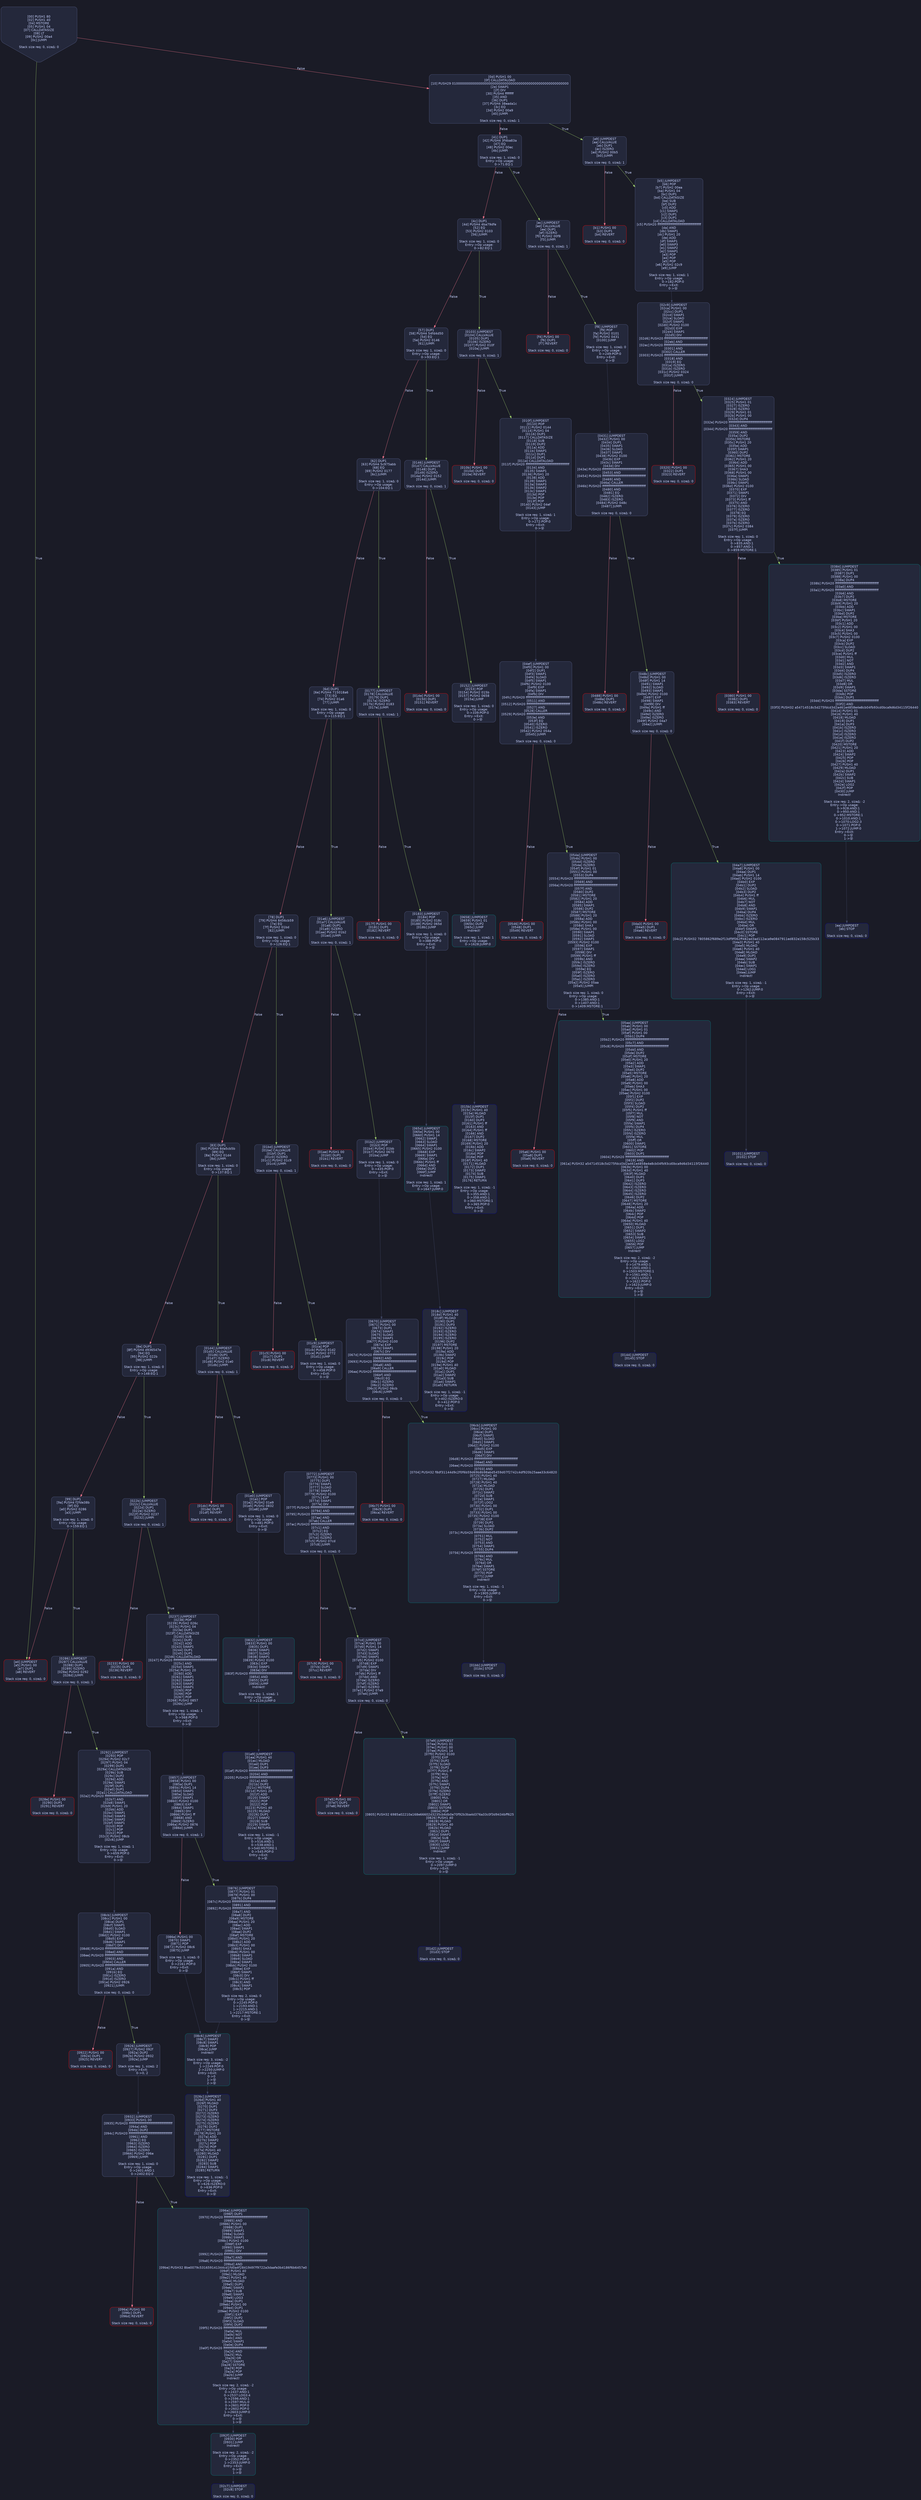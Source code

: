 digraph G {
    node [shape=box, style="filled, rounded", color="#565f89", fontcolor="#c0caf5", fontname="Helvetica", fillcolor="#24283b"];
    edge [color="#414868", fontcolor="#c0caf5", fontname="Helvetica"];
    bgcolor="#1a1b26";
    0 [ label = "[00] PUSH1 80
[02] PUSH1 40
[04] MSTORE
[05] PUSH1 04
[07] CALLDATASIZE
[08] LT
[09] PUSH2 00a4
[0c] JUMPI

Stack size req: 0, sizeΔ: 0
" shape = invhouse]
    1 [ label = "[0d] PUSH1 00
[0f] CALLDATALOAD
[10] PUSH29 0100000000000000000000000000000000000000000000000000000000
[2e] SWAP1
[2f] DIV
[30] PUSH4 ffffffff
[35] AND
[36] DUP1
[37] PUSH4 38eada1c
[3c] EQ
[3d] PUSH2 00a9
[40] JUMPI

Stack size req: 0, sizeΔ: 1
"]
    2 [ label = "[41] DUP1
[42] PUSH4 3f4ba83a
[47] EQ
[48] PUSH2 00ec
[4b] JUMPI

Stack size req: 1, sizeΔ: 0
Entry->Op usage:
	0->71:EQ:1
"]
    3 [ label = "[4c] DUP1
[4d] PUSH4 4ba79dfe
[52] EQ
[53] PUSH2 0103
[56] JUMPI

Stack size req: 1, sizeΔ: 0
Entry->Op usage:
	0->82:EQ:1
"]
    4 [ label = "[57] DUP1
[58] PUSH4 54fd4d50
[5d] EQ
[5e] PUSH2 0146
[61] JUMPI

Stack size req: 1, sizeΔ: 0
Entry->Op usage:
	0->93:EQ:1
"]
    5 [ label = "[62] DUP1
[63] PUSH4 5c975abb
[68] EQ
[69] PUSH2 0177
[6c] JUMPI

Stack size req: 1, sizeΔ: 0
Entry->Op usage:
	0->104:EQ:1
"]
    6 [ label = "[6d] DUP1
[6e] PUSH4 715018a6
[73] EQ
[74] PUSH2 01a6
[77] JUMPI

Stack size req: 1, sizeΔ: 0
Entry->Op usage:
	0->115:EQ:1
"]
    7 [ label = "[78] DUP1
[79] PUSH4 8456cb59
[7e] EQ
[7f] PUSH2 01bd
[82] JUMPI

Stack size req: 1, sizeΔ: 0
Entry->Op usage:
	0->126:EQ:1
"]
    8 [ label = "[83] DUP1
[84] PUSH4 8da5cb5b
[89] EQ
[8a] PUSH2 01d4
[8d] JUMPI

Stack size req: 1, sizeΔ: 0
Entry->Op usage:
	0->137:EQ:1
"]
    9 [ label = "[8e] DUP1
[8f] PUSH4 d936547e
[94] EQ
[95] PUSH2 022b
[98] JUMPI

Stack size req: 1, sizeΔ: 0
Entry->Op usage:
	0->148:EQ:1
"]
    10 [ label = "[99] DUP1
[9a] PUSH4 f2fde38b
[9f] EQ
[a0] PUSH2 0286
[a3] JUMPI

Stack size req: 1, sizeΔ: 0
Entry->Op usage:
	0->159:EQ:1
"]
    11 [ label = "[a4] JUMPDEST
[a5] PUSH1 00
[a7] DUP1
[a8] REVERT

Stack size req: 0, sizeΔ: 0
" color = "red"]
    12 [ label = "[a9] JUMPDEST
[aa] CALLVALUE
[ab] DUP1
[ac] ISZERO
[ad] PUSH2 00b5
[b0] JUMPI

Stack size req: 0, sizeΔ: 1
"]
    13 [ label = "[b1] PUSH1 00
[b3] DUP1
[b4] REVERT

Stack size req: 0, sizeΔ: 0
" color = "red"]
    14 [ label = "[b5] JUMPDEST
[b6] POP
[b7] PUSH2 00ea
[ba] PUSH1 04
[bc] DUP1
[bd] CALLDATASIZE
[be] SUB
[bf] DUP2
[c0] ADD
[c1] SWAP1
[c2] DUP1
[c3] DUP1
[c4] CALLDATALOAD
[c5] PUSH20 ffffffffffffffffffffffffffffffffffffffff
[da] AND
[db] SWAP1
[dc] PUSH1 20
[de] ADD
[df] SWAP1
[e0] SWAP3
[e1] SWAP2
[e2] SWAP1
[e3] POP
[e4] POP
[e5] POP
[e6] PUSH2 02c9
[e9] JUMP

Stack size req: 1, sizeΔ: 1
Entry->Op usage:
	0->182:POP:0
Entry->Exit:
	0->😵
"]
    15 [ label = "[ea] JUMPDEST
[eb] STOP

Stack size req: 0, sizeΔ: 0
" color = "darkblue"]
    16 [ label = "[ec] JUMPDEST
[ed] CALLVALUE
[ee] DUP1
[ef] ISZERO
[f0] PUSH2 00f8
[f3] JUMPI

Stack size req: 0, sizeΔ: 1
"]
    17 [ label = "[f4] PUSH1 00
[f6] DUP1
[f7] REVERT

Stack size req: 0, sizeΔ: 0
" color = "red"]
    18 [ label = "[f8] JUMPDEST
[f9] POP
[fa] PUSH2 0101
[fd] PUSH2 0431
[0100] JUMP

Stack size req: 1, sizeΔ: 0
Entry->Op usage:
	0->249:POP:0
Entry->Exit:
	0->😵
"]
    19 [ label = "[0101] JUMPDEST
[0102] STOP

Stack size req: 0, sizeΔ: 0
" color = "darkblue"]
    20 [ label = "[0103] JUMPDEST
[0104] CALLVALUE
[0105] DUP1
[0106] ISZERO
[0107] PUSH2 010f
[010a] JUMPI

Stack size req: 0, sizeΔ: 1
"]
    21 [ label = "[010b] PUSH1 00
[010d] DUP1
[010e] REVERT

Stack size req: 0, sizeΔ: 0
" color = "red"]
    22 [ label = "[010f] JUMPDEST
[0110] POP
[0111] PUSH2 0144
[0114] PUSH1 04
[0116] DUP1
[0117] CALLDATASIZE
[0118] SUB
[0119] DUP2
[011a] ADD
[011b] SWAP1
[011c] DUP1
[011d] DUP1
[011e] CALLDATALOAD
[011f] PUSH20 ffffffffffffffffffffffffffffffffffffffff
[0134] AND
[0135] SWAP1
[0136] PUSH1 20
[0138] ADD
[0139] SWAP1
[013a] SWAP3
[013b] SWAP2
[013c] SWAP1
[013d] POP
[013e] POP
[013f] POP
[0140] PUSH2 04ef
[0143] JUMP

Stack size req: 1, sizeΔ: 1
Entry->Op usage:
	0->272:POP:0
Entry->Exit:
	0->😵
"]
    23 [ label = "[0144] JUMPDEST
[0145] STOP

Stack size req: 0, sizeΔ: 0
" color = "darkblue"]
    24 [ label = "[0146] JUMPDEST
[0147] CALLVALUE
[0148] DUP1
[0149] ISZERO
[014a] PUSH2 0152
[014d] JUMPI

Stack size req: 0, sizeΔ: 1
"]
    25 [ label = "[014e] PUSH1 00
[0150] DUP1
[0151] REVERT

Stack size req: 0, sizeΔ: 0
" color = "red"]
    26 [ label = "[0152] JUMPDEST
[0153] POP
[0154] PUSH2 015b
[0157] PUSH2 0658
[015a] JUMP

Stack size req: 1, sizeΔ: 0
Entry->Op usage:
	0->339:POP:0
Entry->Exit:
	0->😵
"]
    27 [ label = "[015b] JUMPDEST
[015c] PUSH1 40
[015e] MLOAD
[015f] DUP1
[0160] DUP3
[0161] PUSH1 ff
[0163] AND
[0164] PUSH1 ff
[0166] AND
[0167] DUP2
[0168] MSTORE
[0169] PUSH1 20
[016b] ADD
[016c] SWAP2
[016d] POP
[016e] POP
[016f] PUSH1 40
[0171] MLOAD
[0172] DUP1
[0173] SWAP2
[0174] SUB
[0175] SWAP1
[0176] RETURN

Stack size req: 1, sizeΔ: -1
Entry->Op usage:
	0->355:AND:1
	0->358:AND:1
	0->360:MSTORE:1
	0->365:POP:0
Entry->Exit:
	0->😵
" color = "darkblue"]
    28 [ label = "[0177] JUMPDEST
[0178] CALLVALUE
[0179] DUP1
[017a] ISZERO
[017b] PUSH2 0183
[017e] JUMPI

Stack size req: 0, sizeΔ: 1
"]
    29 [ label = "[017f] PUSH1 00
[0181] DUP1
[0182] REVERT

Stack size req: 0, sizeΔ: 0
" color = "red"]
    30 [ label = "[0183] JUMPDEST
[0184] POP
[0185] PUSH2 018c
[0188] PUSH2 065d
[018b] JUMP

Stack size req: 1, sizeΔ: 0
Entry->Op usage:
	0->388:POP:0
Entry->Exit:
	0->😵
"]
    31 [ label = "[018c] JUMPDEST
[018d] PUSH1 40
[018f] MLOAD
[0190] DUP1
[0191] DUP3
[0192] ISZERO
[0193] ISZERO
[0194] ISZERO
[0195] ISZERO
[0196] DUP2
[0197] MSTORE
[0198] PUSH1 20
[019a] ADD
[019b] SWAP2
[019c] POP
[019d] POP
[019e] PUSH1 40
[01a0] MLOAD
[01a1] DUP1
[01a2] SWAP2
[01a3] SUB
[01a4] SWAP1
[01a5] RETURN

Stack size req: 1, sizeΔ: -1
Entry->Op usage:
	0->402:ISZERO:0
	0->412:POP:0
Entry->Exit:
	0->😵
" color = "darkblue"]
    32 [ label = "[01a6] JUMPDEST
[01a7] CALLVALUE
[01a8] DUP1
[01a9] ISZERO
[01aa] PUSH2 01b2
[01ad] JUMPI

Stack size req: 0, sizeΔ: 1
"]
    33 [ label = "[01ae] PUSH1 00
[01b0] DUP1
[01b1] REVERT

Stack size req: 0, sizeΔ: 0
" color = "red"]
    34 [ label = "[01b2] JUMPDEST
[01b3] POP
[01b4] PUSH2 01bb
[01b7] PUSH2 0670
[01ba] JUMP

Stack size req: 1, sizeΔ: 0
Entry->Op usage:
	0->435:POP:0
Entry->Exit:
	0->😵
"]
    35 [ label = "[01bb] JUMPDEST
[01bc] STOP

Stack size req: 0, sizeΔ: 0
" color = "darkblue"]
    36 [ label = "[01bd] JUMPDEST
[01be] CALLVALUE
[01bf] DUP1
[01c0] ISZERO
[01c1] PUSH2 01c9
[01c4] JUMPI

Stack size req: 0, sizeΔ: 1
"]
    37 [ label = "[01c5] PUSH1 00
[01c7] DUP1
[01c8] REVERT

Stack size req: 0, sizeΔ: 0
" color = "red"]
    38 [ label = "[01c9] JUMPDEST
[01ca] POP
[01cb] PUSH2 01d2
[01ce] PUSH2 0772
[01d1] JUMP

Stack size req: 1, sizeΔ: 0
Entry->Op usage:
	0->458:POP:0
Entry->Exit:
	0->😵
"]
    39 [ label = "[01d2] JUMPDEST
[01d3] STOP

Stack size req: 0, sizeΔ: 0
" color = "darkblue"]
    40 [ label = "[01d4] JUMPDEST
[01d5] CALLVALUE
[01d6] DUP1
[01d7] ISZERO
[01d8] PUSH2 01e0
[01db] JUMPI

Stack size req: 0, sizeΔ: 1
"]
    41 [ label = "[01dc] PUSH1 00
[01de] DUP1
[01df] REVERT

Stack size req: 0, sizeΔ: 0
" color = "red"]
    42 [ label = "[01e0] JUMPDEST
[01e1] POP
[01e2] PUSH2 01e9
[01e5] PUSH2 0832
[01e8] JUMP

Stack size req: 1, sizeΔ: 0
Entry->Op usage:
	0->481:POP:0
Entry->Exit:
	0->😵
"]
    43 [ label = "[01e9] JUMPDEST
[01ea] PUSH1 40
[01ec] MLOAD
[01ed] DUP1
[01ee] DUP3
[01ef] PUSH20 ffffffffffffffffffffffffffffffffffffffff
[0204] AND
[0205] PUSH20 ffffffffffffffffffffffffffffffffffffffff
[021a] AND
[021b] DUP2
[021c] MSTORE
[021d] PUSH1 20
[021f] ADD
[0220] SWAP2
[0221] POP
[0222] POP
[0223] PUSH1 40
[0225] MLOAD
[0226] DUP1
[0227] SWAP2
[0228] SUB
[0229] SWAP1
[022a] RETURN

Stack size req: 1, sizeΔ: -1
Entry->Op usage:
	0->516:AND:1
	0->538:AND:1
	0->540:MSTORE:1
	0->545:POP:0
Entry->Exit:
	0->😵
" color = "darkblue"]
    44 [ label = "[022b] JUMPDEST
[022c] CALLVALUE
[022d] DUP1
[022e] ISZERO
[022f] PUSH2 0237
[0232] JUMPI

Stack size req: 0, sizeΔ: 1
"]
    45 [ label = "[0233] PUSH1 00
[0235] DUP1
[0236] REVERT

Stack size req: 0, sizeΔ: 0
" color = "red"]
    46 [ label = "[0237] JUMPDEST
[0238] POP
[0239] PUSH2 026c
[023c] PUSH1 04
[023e] DUP1
[023f] CALLDATASIZE
[0240] SUB
[0241] DUP2
[0242] ADD
[0243] SWAP1
[0244] DUP1
[0245] DUP1
[0246] CALLDATALOAD
[0247] PUSH20 ffffffffffffffffffffffffffffffffffffffff
[025c] AND
[025d] SWAP1
[025e] PUSH1 20
[0260] ADD
[0261] SWAP1
[0262] SWAP3
[0263] SWAP2
[0264] SWAP1
[0265] POP
[0266] POP
[0267] POP
[0268] PUSH2 0857
[026b] JUMP

Stack size req: 1, sizeΔ: 1
Entry->Op usage:
	0->568:POP:0
Entry->Exit:
	0->😵
"]
    47 [ label = "[026c] JUMPDEST
[026d] PUSH1 40
[026f] MLOAD
[0270] DUP1
[0271] DUP3
[0272] ISZERO
[0273] ISZERO
[0274] ISZERO
[0275] ISZERO
[0276] DUP2
[0277] MSTORE
[0278] PUSH1 20
[027a] ADD
[027b] SWAP2
[027c] POP
[027d] POP
[027e] PUSH1 40
[0280] MLOAD
[0281] DUP1
[0282] SWAP2
[0283] SUB
[0284] SWAP1
[0285] RETURN

Stack size req: 1, sizeΔ: -1
Entry->Op usage:
	0->626:ISZERO:0
	0->636:POP:0
Entry->Exit:
	0->😵
" color = "darkblue"]
    48 [ label = "[0286] JUMPDEST
[0287] CALLVALUE
[0288] DUP1
[0289] ISZERO
[028a] PUSH2 0292
[028d] JUMPI

Stack size req: 0, sizeΔ: 1
"]
    49 [ label = "[028e] PUSH1 00
[0290] DUP1
[0291] REVERT

Stack size req: 0, sizeΔ: 0
" color = "red"]
    50 [ label = "[0292] JUMPDEST
[0293] POP
[0294] PUSH2 02c7
[0297] PUSH1 04
[0299] DUP1
[029a] CALLDATASIZE
[029b] SUB
[029c] DUP2
[029d] ADD
[029e] SWAP1
[029f] DUP1
[02a0] DUP1
[02a1] CALLDATALOAD
[02a2] PUSH20 ffffffffffffffffffffffffffffffffffffffff
[02b7] AND
[02b8] SWAP1
[02b9] PUSH1 20
[02bb] ADD
[02bc] SWAP1
[02bd] SWAP3
[02be] SWAP2
[02bf] SWAP1
[02c0] POP
[02c1] POP
[02c2] POP
[02c3] PUSH2 08cb
[02c6] JUMP

Stack size req: 1, sizeΔ: 1
Entry->Op usage:
	0->659:POP:0
Entry->Exit:
	0->😵
"]
    51 [ label = "[02c7] JUMPDEST
[02c8] STOP

Stack size req: 0, sizeΔ: 0
" color = "darkblue"]
    52 [ label = "[02c9] JUMPDEST
[02ca] PUSH1 00
[02cc] DUP1
[02cd] SWAP1
[02ce] SLOAD
[02cf] SWAP1
[02d0] PUSH2 0100
[02d3] EXP
[02d4] SWAP1
[02d5] DIV
[02d6] PUSH20 ffffffffffffffffffffffffffffffffffffffff
[02eb] AND
[02ec] PUSH20 ffffffffffffffffffffffffffffffffffffffff
[0301] AND
[0302] CALLER
[0303] PUSH20 ffffffffffffffffffffffffffffffffffffffff
[0318] AND
[0319] EQ
[031a] ISZERO
[031b] ISZERO
[031c] PUSH2 0324
[031f] JUMPI

Stack size req: 0, sizeΔ: 0
"]
    53 [ label = "[0320] PUSH1 00
[0322] DUP1
[0323] REVERT

Stack size req: 0, sizeΔ: 0
" color = "red"]
    54 [ label = "[0324] JUMPDEST
[0325] PUSH1 01
[0327] ISZERO
[0328] ISZERO
[0329] PUSH1 01
[032b] PUSH1 00
[032d] DUP4
[032e] PUSH20 ffffffffffffffffffffffffffffffffffffffff
[0343] AND
[0344] PUSH20 ffffffffffffffffffffffffffffffffffffffff
[0359] AND
[035a] DUP2
[035b] MSTORE
[035c] PUSH1 20
[035e] ADD
[035f] SWAP1
[0360] DUP2
[0361] MSTORE
[0362] PUSH1 20
[0364] ADD
[0365] PUSH1 00
[0367] SHA3
[0368] PUSH1 00
[036a] SWAP1
[036b] SLOAD
[036c] SWAP1
[036d] PUSH2 0100
[0370] EXP
[0371] SWAP1
[0372] DIV
[0373] PUSH1 ff
[0375] AND
[0376] ISZERO
[0377] ISZERO
[0378] EQ
[0379] ISZERO
[037a] ISZERO
[037b] ISZERO
[037c] PUSH2 0384
[037f] JUMPI

Stack size req: 1, sizeΔ: 0
Entry->Op usage:
	0->835:AND:1
	0->857:AND:1
	0->859:MSTORE:1
"]
    55 [ label = "[0380] PUSH1 00
[0382] DUP1
[0383] REVERT

Stack size req: 0, sizeΔ: 0
" color = "red"]
    56 [ label = "[0384] JUMPDEST
[0385] PUSH1 01
[0387] DUP1
[0388] PUSH1 00
[038a] DUP4
[038b] PUSH20 ffffffffffffffffffffffffffffffffffffffff
[03a0] AND
[03a1] PUSH20 ffffffffffffffffffffffffffffffffffffffff
[03b6] AND
[03b7] DUP2
[03b8] MSTORE
[03b9] PUSH1 20
[03bb] ADD
[03bc] SWAP1
[03bd] DUP2
[03be] MSTORE
[03bf] PUSH1 20
[03c1] ADD
[03c2] PUSH1 00
[03c4] SHA3
[03c5] PUSH1 00
[03c7] PUSH2 0100
[03ca] EXP
[03cb] DUP2
[03cc] SLOAD
[03cd] DUP2
[03ce] PUSH1 ff
[03d0] MUL
[03d1] NOT
[03d2] AND
[03d3] SWAP1
[03d4] DUP4
[03d5] ISZERO
[03d6] ISZERO
[03d7] MUL
[03d8] OR
[03d9] SWAP1
[03da] SSTORE
[03db] POP
[03dc] DUP1
[03dd] PUSH20 ffffffffffffffffffffffffffffffffffffffff
[03f2] AND
[03f3] PUSH32 a54714518c5d275fdcd3d2a461e4858e4e8cb04fb93cd0bca9d6d34115f26440
[0414] PUSH1 01
[0416] PUSH1 40
[0418] MLOAD
[0419] DUP1
[041a] DUP3
[041b] ISZERO
[041c] ISZERO
[041d] ISZERO
[041e] ISZERO
[041f] DUP2
[0420] MSTORE
[0421] PUSH1 20
[0423] ADD
[0424] SWAP2
[0425] POP
[0426] POP
[0427] PUSH1 40
[0429] MLOAD
[042a] DUP1
[042b] SWAP2
[042c] SUB
[042d] SWAP1
[042e] LOG2
[042f] POP
[0430] JUMP
Indirect!

Stack size req: 2, sizeΔ: -2
Entry->Op usage:
	0->928:AND:1
	0->950:AND:1
	0->952:MSTORE:1
	0->1010:AND:1
	0->1070:LOG2:3
	0->1071:POP:0
	1->1072:JUMP:0
Entry->Exit:
	0->😵
	1->😵
" color = "teal"]
    57 [ label = "[0431] JUMPDEST
[0432] PUSH1 00
[0434] DUP1
[0435] SWAP1
[0436] SLOAD
[0437] SWAP1
[0438] PUSH2 0100
[043b] EXP
[043c] SWAP1
[043d] DIV
[043e] PUSH20 ffffffffffffffffffffffffffffffffffffffff
[0453] AND
[0454] PUSH20 ffffffffffffffffffffffffffffffffffffffff
[0469] AND
[046a] CALLER
[046b] PUSH20 ffffffffffffffffffffffffffffffffffffffff
[0480] AND
[0481] EQ
[0482] ISZERO
[0483] ISZERO
[0484] PUSH2 048c
[0487] JUMPI

Stack size req: 0, sizeΔ: 0
"]
    58 [ label = "[0488] PUSH1 00
[048a] DUP1
[048b] REVERT

Stack size req: 0, sizeΔ: 0
" color = "red"]
    59 [ label = "[048c] JUMPDEST
[048d] PUSH1 00
[048f] PUSH1 14
[0491] SWAP1
[0492] SLOAD
[0493] SWAP1
[0494] PUSH2 0100
[0497] EXP
[0498] SWAP1
[0499] DIV
[049a] PUSH1 ff
[049c] AND
[049d] ISZERO
[049e] ISZERO
[049f] PUSH2 04a7
[04a2] JUMPI

Stack size req: 0, sizeΔ: 0
"]
    60 [ label = "[04a3] PUSH1 00
[04a5] DUP1
[04a6] REVERT

Stack size req: 0, sizeΔ: 0
" color = "red"]
    61 [ label = "[04a7] JUMPDEST
[04a8] PUSH1 00
[04aa] DUP1
[04ab] PUSH1 14
[04ad] PUSH2 0100
[04b0] EXP
[04b1] DUP2
[04b2] SLOAD
[04b3] DUP2
[04b4] PUSH1 ff
[04b6] MUL
[04b7] NOT
[04b8] AND
[04b9] SWAP1
[04ba] DUP4
[04bb] ISZERO
[04bc] ISZERO
[04bd] MUL
[04be] OR
[04bf] SWAP1
[04c0] SSTORE
[04c1] POP
[04c2] PUSH32 7805862f689e2f13df9f062ff482ad3ad112aca9e0847911ed832e158c525b33
[04e3] PUSH1 40
[04e5] MLOAD
[04e6] PUSH1 40
[04e8] MLOAD
[04e9] DUP1
[04ea] SWAP2
[04eb] SUB
[04ec] SWAP1
[04ed] LOG1
[04ee] JUMP
Indirect!

Stack size req: 1, sizeΔ: -1
Entry->Op usage:
	0->1262:JUMP:0
Entry->Exit:
	0->😵
" color = "teal"]
    62 [ label = "[04ef] JUMPDEST
[04f0] PUSH1 00
[04f2] DUP1
[04f3] SWAP1
[04f4] SLOAD
[04f5] SWAP1
[04f6] PUSH2 0100
[04f9] EXP
[04fa] SWAP1
[04fb] DIV
[04fc] PUSH20 ffffffffffffffffffffffffffffffffffffffff
[0511] AND
[0512] PUSH20 ffffffffffffffffffffffffffffffffffffffff
[0527] AND
[0528] CALLER
[0529] PUSH20 ffffffffffffffffffffffffffffffffffffffff
[053e] AND
[053f] EQ
[0540] ISZERO
[0541] ISZERO
[0542] PUSH2 054a
[0545] JUMPI

Stack size req: 0, sizeΔ: 0
"]
    63 [ label = "[0546] PUSH1 00
[0548] DUP1
[0549] REVERT

Stack size req: 0, sizeΔ: 0
" color = "red"]
    64 [ label = "[054a] JUMPDEST
[054b] PUSH1 00
[054d] ISZERO
[054e] ISZERO
[054f] PUSH1 01
[0551] PUSH1 00
[0553] DUP4
[0554] PUSH20 ffffffffffffffffffffffffffffffffffffffff
[0569] AND
[056a] PUSH20 ffffffffffffffffffffffffffffffffffffffff
[057f] AND
[0580] DUP2
[0581] MSTORE
[0582] PUSH1 20
[0584] ADD
[0585] SWAP1
[0586] DUP2
[0587] MSTORE
[0588] PUSH1 20
[058a] ADD
[058b] PUSH1 00
[058d] SHA3
[058e] PUSH1 00
[0590] SWAP1
[0591] SLOAD
[0592] SWAP1
[0593] PUSH2 0100
[0596] EXP
[0597] SWAP1
[0598] DIV
[0599] PUSH1 ff
[059b] AND
[059c] ISZERO
[059d] ISZERO
[059e] EQ
[059f] ISZERO
[05a0] ISZERO
[05a1] ISZERO
[05a2] PUSH2 05aa
[05a5] JUMPI

Stack size req: 1, sizeΔ: 0
Entry->Op usage:
	0->1385:AND:1
	0->1407:AND:1
	0->1409:MSTORE:1
"]
    65 [ label = "[05a6] PUSH1 00
[05a8] DUP1
[05a9] REVERT

Stack size req: 0, sizeΔ: 0
" color = "red"]
    66 [ label = "[05aa] JUMPDEST
[05ab] PUSH1 00
[05ad] PUSH1 01
[05af] PUSH1 00
[05b1] DUP4
[05b2] PUSH20 ffffffffffffffffffffffffffffffffffffffff
[05c7] AND
[05c8] PUSH20 ffffffffffffffffffffffffffffffffffffffff
[05dd] AND
[05de] DUP2
[05df] MSTORE
[05e0] PUSH1 20
[05e2] ADD
[05e3] SWAP1
[05e4] DUP2
[05e5] MSTORE
[05e6] PUSH1 20
[05e8] ADD
[05e9] PUSH1 00
[05eb] SHA3
[05ec] PUSH1 00
[05ee] PUSH2 0100
[05f1] EXP
[05f2] DUP2
[05f3] SLOAD
[05f4] DUP2
[05f5] PUSH1 ff
[05f7] MUL
[05f8] NOT
[05f9] AND
[05fa] SWAP1
[05fb] DUP4
[05fc] ISZERO
[05fd] ISZERO
[05fe] MUL
[05ff] OR
[0600] SWAP1
[0601] SSTORE
[0602] POP
[0603] DUP1
[0604] PUSH20 ffffffffffffffffffffffffffffffffffffffff
[0619] AND
[061a] PUSH32 a54714518c5d275fdcd3d2a461e4858e4e8cb04fb93cd0bca9d6d34115f26440
[063b] PUSH1 00
[063d] PUSH1 40
[063f] MLOAD
[0640] DUP1
[0641] DUP3
[0642] ISZERO
[0643] ISZERO
[0644] ISZERO
[0645] ISZERO
[0646] DUP2
[0647] MSTORE
[0648] PUSH1 20
[064a] ADD
[064b] SWAP2
[064c] POP
[064d] POP
[064e] PUSH1 40
[0650] MLOAD
[0651] DUP1
[0652] SWAP2
[0653] SUB
[0654] SWAP1
[0655] LOG2
[0656] POP
[0657] JUMP
Indirect!

Stack size req: 2, sizeΔ: -2
Entry->Op usage:
	0->1479:AND:1
	0->1501:AND:1
	0->1503:MSTORE:1
	0->1561:AND:1
	0->1621:LOG2:3
	0->1622:POP:0
	1->1623:JUMP:0
Entry->Exit:
	0->😵
	1->😵
" color = "teal"]
    67 [ label = "[0658] JUMPDEST
[0659] PUSH1 01
[065b] DUP2
[065c] JUMP
Indirect!

Stack size req: 1, sizeΔ: 1
Entry->Op usage:
	0->1628:JUMP:0
" color = "teal"]
    68 [ label = "[065d] JUMPDEST
[065e] PUSH1 00
[0660] PUSH1 14
[0662] SWAP1
[0663] SLOAD
[0664] SWAP1
[0665] PUSH2 0100
[0668] EXP
[0669] SWAP1
[066a] DIV
[066b] PUSH1 ff
[066d] AND
[066e] DUP2
[066f] JUMP
Indirect!

Stack size req: 1, sizeΔ: 1
Entry->Op usage:
	0->1647:JUMP:0
" color = "teal"]
    69 [ label = "[0670] JUMPDEST
[0671] PUSH1 00
[0673] DUP1
[0674] SWAP1
[0675] SLOAD
[0676] SWAP1
[0677] PUSH2 0100
[067a] EXP
[067b] SWAP1
[067c] DIV
[067d] PUSH20 ffffffffffffffffffffffffffffffffffffffff
[0692] AND
[0693] PUSH20 ffffffffffffffffffffffffffffffffffffffff
[06a8] AND
[06a9] CALLER
[06aa] PUSH20 ffffffffffffffffffffffffffffffffffffffff
[06bf] AND
[06c0] EQ
[06c1] ISZERO
[06c2] ISZERO
[06c3] PUSH2 06cb
[06c6] JUMPI

Stack size req: 0, sizeΔ: 0
"]
    70 [ label = "[06c7] PUSH1 00
[06c9] DUP1
[06ca] REVERT

Stack size req: 0, sizeΔ: 0
" color = "red"]
    71 [ label = "[06cb] JUMPDEST
[06cc] PUSH1 00
[06ce] DUP1
[06cf] SWAP1
[06d0] SLOAD
[06d1] SWAP1
[06d2] PUSH2 0100
[06d5] EXP
[06d6] SWAP1
[06d7] DIV
[06d8] PUSH20 ffffffffffffffffffffffffffffffffffffffff
[06ed] AND
[06ee] PUSH20 ffffffffffffffffffffffffffffffffffffffff
[0703] AND
[0704] PUSH32 f8df31144d9c2f0f6b59d69b8b98abd5459d07f2742c4df920b25aae33c64820
[0725] PUSH1 40
[0727] MLOAD
[0728] PUSH1 40
[072a] MLOAD
[072b] DUP1
[072c] SWAP2
[072d] SUB
[072e] SWAP1
[072f] LOG2
[0730] PUSH1 00
[0732] DUP1
[0733] PUSH1 00
[0735] PUSH2 0100
[0738] EXP
[0739] DUP2
[073a] SLOAD
[073b] DUP2
[073c] PUSH20 ffffffffffffffffffffffffffffffffffffffff
[0751] MUL
[0752] NOT
[0753] AND
[0754] SWAP1
[0755] DUP4
[0756] PUSH20 ffffffffffffffffffffffffffffffffffffffff
[076b] AND
[076c] MUL
[076d] OR
[076e] SWAP1
[076f] SSTORE
[0770] POP
[0771] JUMP
Indirect!

Stack size req: 1, sizeΔ: -1
Entry->Op usage:
	0->1905:JUMP:0
Entry->Exit:
	0->😵
" color = "teal"]
    72 [ label = "[0772] JUMPDEST
[0773] PUSH1 00
[0775] DUP1
[0776] SWAP1
[0777] SLOAD
[0778] SWAP1
[0779] PUSH2 0100
[077c] EXP
[077d] SWAP1
[077e] DIV
[077f] PUSH20 ffffffffffffffffffffffffffffffffffffffff
[0794] AND
[0795] PUSH20 ffffffffffffffffffffffffffffffffffffffff
[07aa] AND
[07ab] CALLER
[07ac] PUSH20 ffffffffffffffffffffffffffffffffffffffff
[07c1] AND
[07c2] EQ
[07c3] ISZERO
[07c4] ISZERO
[07c5] PUSH2 07cd
[07c8] JUMPI

Stack size req: 0, sizeΔ: 0
"]
    73 [ label = "[07c9] PUSH1 00
[07cb] DUP1
[07cc] REVERT

Stack size req: 0, sizeΔ: 0
" color = "red"]
    74 [ label = "[07cd] JUMPDEST
[07ce] PUSH1 00
[07d0] PUSH1 14
[07d2] SWAP1
[07d3] SLOAD
[07d4] SWAP1
[07d5] PUSH2 0100
[07d8] EXP
[07d9] SWAP1
[07da] DIV
[07db] PUSH1 ff
[07dd] AND
[07de] ISZERO
[07df] ISZERO
[07e0] ISZERO
[07e1] PUSH2 07e9
[07e4] JUMPI

Stack size req: 0, sizeΔ: 0
"]
    75 [ label = "[07e5] PUSH1 00
[07e7] DUP1
[07e8] REVERT

Stack size req: 0, sizeΔ: 0
" color = "red"]
    76 [ label = "[07e9] JUMPDEST
[07ea] PUSH1 01
[07ec] PUSH1 00
[07ee] PUSH1 14
[07f0] PUSH2 0100
[07f3] EXP
[07f4] DUP2
[07f5] SLOAD
[07f6] DUP2
[07f7] PUSH1 ff
[07f9] MUL
[07fa] NOT
[07fb] AND
[07fc] SWAP1
[07fd] DUP4
[07fe] ISZERO
[07ff] ISZERO
[0800] MUL
[0801] OR
[0802] SWAP1
[0803] SSTORE
[0804] POP
[0805] PUSH32 6985a02210a168e66602d3235cb6db0e70f92b3ba4d376a33c0f3d9434bff625
[0826] PUSH1 40
[0828] MLOAD
[0829] PUSH1 40
[082b] MLOAD
[082c] DUP1
[082d] SWAP2
[082e] SUB
[082f] SWAP1
[0830] LOG1
[0831] JUMP
Indirect!

Stack size req: 1, sizeΔ: -1
Entry->Op usage:
	0->2097:JUMP:0
Entry->Exit:
	0->😵
" color = "teal"]
    77 [ label = "[0832] JUMPDEST
[0833] PUSH1 00
[0835] DUP1
[0836] SWAP1
[0837] SLOAD
[0838] SWAP1
[0839] PUSH2 0100
[083c] EXP
[083d] SWAP1
[083e] DIV
[083f] PUSH20 ffffffffffffffffffffffffffffffffffffffff
[0854] AND
[0855] DUP2
[0856] JUMP
Indirect!

Stack size req: 1, sizeΔ: 1
Entry->Op usage:
	0->2134:JUMP:0
" color = "teal"]
    78 [ label = "[0857] JUMPDEST
[0858] PUSH1 00
[085a] DUP1
[085b] PUSH1 14
[085d] SWAP1
[085e] SLOAD
[085f] SWAP1
[0860] PUSH2 0100
[0863] EXP
[0864] SWAP1
[0865] DIV
[0866] PUSH1 ff
[0868] AND
[0869] ISZERO
[086a] PUSH2 0876
[086d] JUMPI

Stack size req: 0, sizeΔ: 1
"]
    79 [ label = "[086e] PUSH1 00
[0870] SWAP1
[0871] POP
[0872] PUSH2 08c6
[0875] JUMP

Stack size req: 1, sizeΔ: 0
Entry->Op usage:
	0->2161:POP:0
Entry->Exit:
	0->😵
"]
    80 [ label = "[0876] JUMPDEST
[0877] PUSH1 01
[0879] PUSH1 00
[087b] DUP4
[087c] PUSH20 ffffffffffffffffffffffffffffffffffffffff
[0891] AND
[0892] PUSH20 ffffffffffffffffffffffffffffffffffffffff
[08a7] AND
[08a8] DUP2
[08a9] MSTORE
[08aa] PUSH1 20
[08ac] ADD
[08ad] SWAP1
[08ae] DUP2
[08af] MSTORE
[08b0] PUSH1 20
[08b2] ADD
[08b3] PUSH1 00
[08b5] SHA3
[08b6] PUSH1 00
[08b8] SWAP1
[08b9] SLOAD
[08ba] SWAP1
[08bb] PUSH2 0100
[08be] EXP
[08bf] SWAP1
[08c0] DIV
[08c1] PUSH1 ff
[08c3] AND
[08c4] SWAP1
[08c5] POP

Stack size req: 2, sizeΔ: 0
Entry->Op usage:
	0->2245:POP:0
	1->2193:AND:1
	1->2215:AND:1
	1->2217:MSTORE:1
Entry->Exit:
	0->😵
"]
    81 [ label = "[08c6] JUMPDEST
[08c7] SWAP2
[08c8] SWAP1
[08c9] POP
[08ca] JUMP
Indirect!

Stack size req: 3, sizeΔ: -2
Entry->Op usage:
	1->2249:POP:0
	2->2250:JUMP:0
Entry->Exit:
	0->0
	1->😵
	2->😵
" color = "teal"]
    82 [ label = "[08cb] JUMPDEST
[08cc] PUSH1 00
[08ce] DUP1
[08cf] SWAP1
[08d0] SLOAD
[08d1] SWAP1
[08d2] PUSH2 0100
[08d5] EXP
[08d6] SWAP1
[08d7] DIV
[08d8] PUSH20 ffffffffffffffffffffffffffffffffffffffff
[08ed] AND
[08ee] PUSH20 ffffffffffffffffffffffffffffffffffffffff
[0903] AND
[0904] CALLER
[0905] PUSH20 ffffffffffffffffffffffffffffffffffffffff
[091a] AND
[091b] EQ
[091c] ISZERO
[091d] ISZERO
[091e] PUSH2 0926
[0921] JUMPI

Stack size req: 0, sizeΔ: 0
"]
    83 [ label = "[0922] PUSH1 00
[0924] DUP1
[0925] REVERT

Stack size req: 0, sizeΔ: 0
" color = "red"]
    84 [ label = "[0926] JUMPDEST
[0927] PUSH2 092f
[092a] DUP2
[092b] PUSH2 0932
[092e] JUMP

Stack size req: 1, sizeΔ: 2
Entry->Exit:
	0->0, 2
"]
    85 [ label = "[092f] JUMPDEST
[0930] POP
[0931] JUMP
Indirect!

Stack size req: 2, sizeΔ: -2
Entry->Op usage:
	0->2352:POP:0
	1->2353:JUMP:0
Entry->Exit:
	0->😵
	1->😵
" color = "teal"]
    86 [ label = "[0932] JUMPDEST
[0933] PUSH1 00
[0935] PUSH20 ffffffffffffffffffffffffffffffffffffffff
[094a] AND
[094b] DUP2
[094c] PUSH20 ffffffffffffffffffffffffffffffffffffffff
[0961] AND
[0962] EQ
[0963] ISZERO
[0964] ISZERO
[0965] ISZERO
[0966] PUSH2 096e
[0969] JUMPI

Stack size req: 1, sizeΔ: 0
Entry->Op usage:
	0->2401:AND:1
	0->2402:EQ:0
"]
    87 [ label = "[096a] PUSH1 00
[096c] DUP1
[096d] REVERT

Stack size req: 0, sizeΔ: 0
" color = "red"]
    88 [ label = "[096e] JUMPDEST
[096f] DUP1
[0970] PUSH20 ffffffffffffffffffffffffffffffffffffffff
[0985] AND
[0986] PUSH1 00
[0988] DUP1
[0989] SWAP1
[098a] SLOAD
[098b] SWAP1
[098c] PUSH2 0100
[098f] EXP
[0990] SWAP1
[0991] DIV
[0992] PUSH20 ffffffffffffffffffffffffffffffffffffffff
[09a7] AND
[09a8] PUSH20 ffffffffffffffffffffffffffffffffffffffff
[09bd] AND
[09be] PUSH32 8be0079c531659141344cd1fd0a4f28419497f9722a3daafe3b4186f6b6457e0
[09df] PUSH1 40
[09e1] MLOAD
[09e2] PUSH1 40
[09e4] MLOAD
[09e5] DUP1
[09e6] SWAP2
[09e7] SUB
[09e8] SWAP1
[09e9] LOG3
[09ea] DUP1
[09eb] PUSH1 00
[09ed] DUP1
[09ee] PUSH2 0100
[09f1] EXP
[09f2] DUP2
[09f3] SLOAD
[09f4] DUP2
[09f5] PUSH20 ffffffffffffffffffffffffffffffffffffffff
[0a0a] MUL
[0a0b] NOT
[0a0c] AND
[0a0d] SWAP1
[0a0e] DUP4
[0a0f] PUSH20 ffffffffffffffffffffffffffffffffffffffff
[0a24] AND
[0a25] MUL
[0a26] OR
[0a27] SWAP1
[0a28] SSTORE
[0a29] POP
[0a2a] POP
[0a2b] JUMP
Indirect!

Stack size req: 2, sizeΔ: -2
Entry->Op usage:
	0->2437:AND:1
	0->2537:LOG3:4
	0->2596:AND:1
	0->2597:MUL:0
	0->2601:POP:0
	0->2602:POP:0
	1->2603:JUMP:0
Entry->Exit:
	0->😵
	1->😵
" color = "teal"]
    0 -> 1 [ label = "False" color = "#f7768e"]
    0 -> 11 [ label = "True" color = "#9ece6a"]
    1 -> 2 [ label = "False" color = "#f7768e"]
    1 -> 12 [ label = "True" color = "#9ece6a"]
    2 -> 3 [ label = "False" color = "#f7768e"]
    2 -> 16 [ label = "True" color = "#9ece6a"]
    3 -> 4 [ label = "False" color = "#f7768e"]
    3 -> 20 [ label = "True" color = "#9ece6a"]
    4 -> 5 [ label = "False" color = "#f7768e"]
    4 -> 24 [ label = "True" color = "#9ece6a"]
    5 -> 6 [ label = "False" color = "#f7768e"]
    5 -> 28 [ label = "True" color = "#9ece6a"]
    6 -> 7 [ label = "False" color = "#f7768e"]
    6 -> 32 [ label = "True" color = "#9ece6a"]
    7 -> 8 [ label = "False" color = "#f7768e"]
    7 -> 36 [ label = "True" color = "#9ece6a"]
    8 -> 9 [ label = "False" color = "#f7768e"]
    8 -> 40 [ label = "True" color = "#9ece6a"]
    9 -> 10 [ label = "False" color = "#f7768e"]
    9 -> 44 [ label = "True" color = "#9ece6a"]
    10 -> 11 [ label = "False" color = "#f7768e"]
    10 -> 48 [ label = "True" color = "#9ece6a"]
    12 -> 13 [ label = "False" color = "#f7768e"]
    12 -> 14 [ label = "True" color = "#9ece6a"]
    14 -> 52 [ ]
    16 -> 17 [ label = "False" color = "#f7768e"]
    16 -> 18 [ label = "True" color = "#9ece6a"]
    18 -> 57 [ ]
    20 -> 21 [ label = "False" color = "#f7768e"]
    20 -> 22 [ label = "True" color = "#9ece6a"]
    22 -> 62 [ ]
    24 -> 25 [ label = "False" color = "#f7768e"]
    24 -> 26 [ label = "True" color = "#9ece6a"]
    26 -> 67 [ ]
    28 -> 29 [ label = "False" color = "#f7768e"]
    28 -> 30 [ label = "True" color = "#9ece6a"]
    30 -> 68 [ ]
    32 -> 33 [ label = "False" color = "#f7768e"]
    32 -> 34 [ label = "True" color = "#9ece6a"]
    34 -> 69 [ ]
    36 -> 37 [ label = "False" color = "#f7768e"]
    36 -> 38 [ label = "True" color = "#9ece6a"]
    38 -> 72 [ ]
    40 -> 41 [ label = "False" color = "#f7768e"]
    40 -> 42 [ label = "True" color = "#9ece6a"]
    42 -> 77 [ ]
    44 -> 45 [ label = "False" color = "#f7768e"]
    44 -> 46 [ label = "True" color = "#9ece6a"]
    46 -> 78 [ ]
    48 -> 49 [ label = "False" color = "#f7768e"]
    48 -> 50 [ label = "True" color = "#9ece6a"]
    50 -> 82 [ ]
    52 -> 53 [ label = "False" color = "#f7768e"]
    52 -> 54 [ label = "True" color = "#9ece6a"]
    54 -> 55 [ label = "False" color = "#f7768e"]
    54 -> 56 [ label = "True" color = "#9ece6a"]
    57 -> 58 [ label = "False" color = "#f7768e"]
    57 -> 59 [ label = "True" color = "#9ece6a"]
    59 -> 60 [ label = "False" color = "#f7768e"]
    59 -> 61 [ label = "True" color = "#9ece6a"]
    62 -> 63 [ label = "False" color = "#f7768e"]
    62 -> 64 [ label = "True" color = "#9ece6a"]
    64 -> 65 [ label = "False" color = "#f7768e"]
    64 -> 66 [ label = "True" color = "#9ece6a"]
    69 -> 70 [ label = "False" color = "#f7768e"]
    69 -> 71 [ label = "True" color = "#9ece6a"]
    72 -> 73 [ label = "False" color = "#f7768e"]
    72 -> 74 [ label = "True" color = "#9ece6a"]
    74 -> 75 [ label = "False" color = "#f7768e"]
    74 -> 76 [ label = "True" color = "#9ece6a"]
    78 -> 79 [ label = "False" color = "#f7768e"]
    78 -> 80 [ label = "True" color = "#9ece6a"]
    79 -> 81 [ ]
    80 -> 81 [ ]
    82 -> 83 [ label = "False" color = "#f7768e"]
    82 -> 84 [ label = "True" color = "#9ece6a"]
    84 -> 86 [ ]
    86 -> 87 [ label = "False" color = "#f7768e"]
    86 -> 88 [ label = "True" color = "#9ece6a"]
    56 -> 15 [ ]
    61 -> 19 [ ]
    66 -> 23 [ ]
    67 -> 27 [ ]
    68 -> 31 [ ]
    71 -> 35 [ ]
    76 -> 39 [ ]
    77 -> 43 [ ]
    81 -> 47 [ ]
    88 -> 85 [ ]
    85 -> 51 [ ]

}
